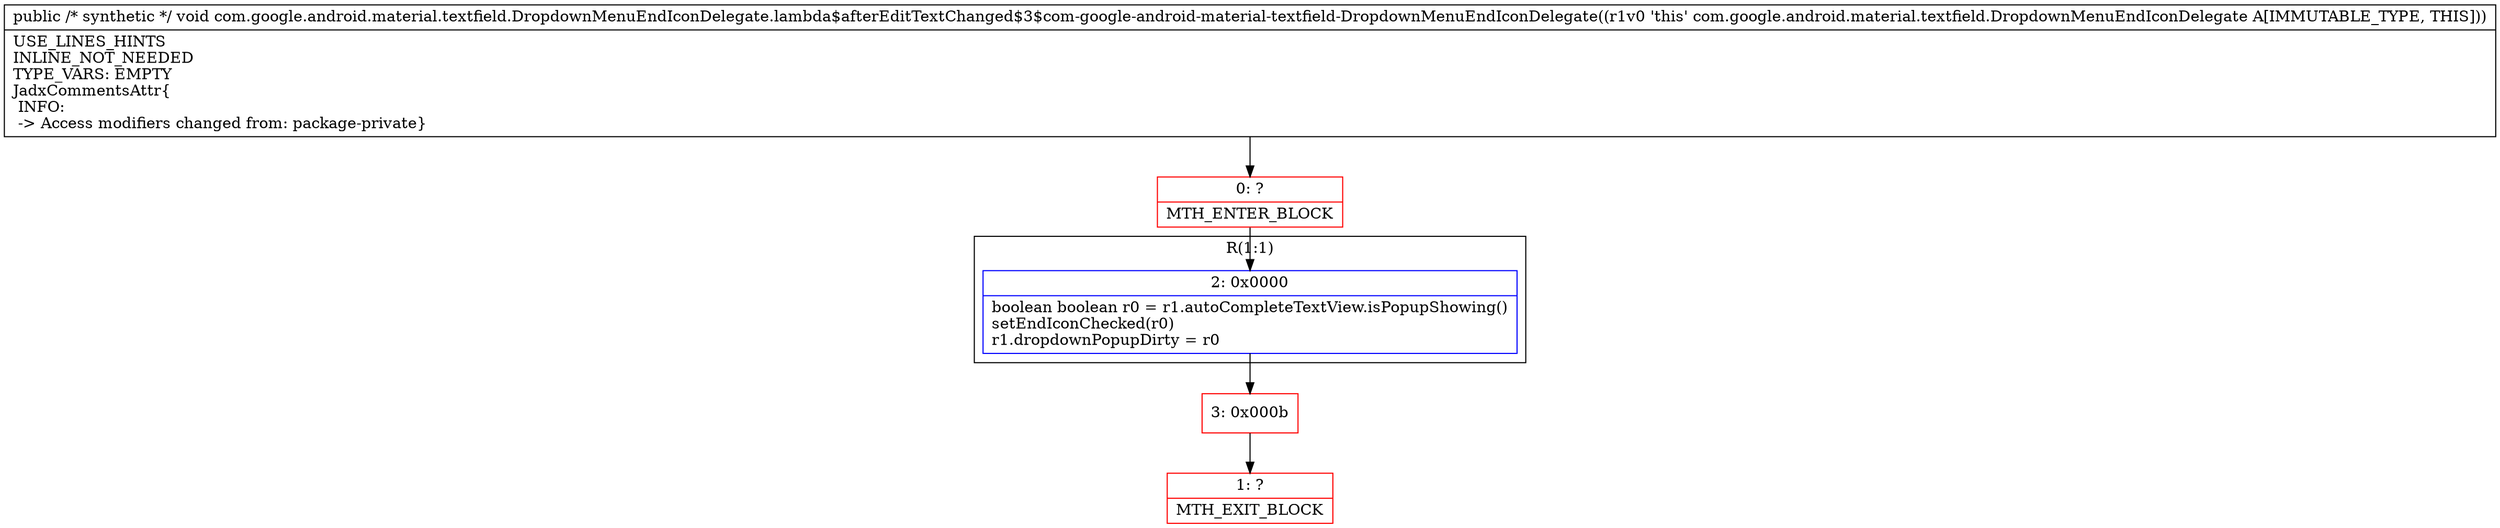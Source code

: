 digraph "CFG forcom.google.android.material.textfield.DropdownMenuEndIconDelegate.lambda$afterEditTextChanged$3$com\-google\-android\-material\-textfield\-DropdownMenuEndIconDelegate()V" {
subgraph cluster_Region_1483924969 {
label = "R(1:1)";
node [shape=record,color=blue];
Node_2 [shape=record,label="{2\:\ 0x0000|boolean boolean r0 = r1.autoCompleteTextView.isPopupShowing()\lsetEndIconChecked(r0)\lr1.dropdownPopupDirty = r0\l}"];
}
Node_0 [shape=record,color=red,label="{0\:\ ?|MTH_ENTER_BLOCK\l}"];
Node_3 [shape=record,color=red,label="{3\:\ 0x000b}"];
Node_1 [shape=record,color=red,label="{1\:\ ?|MTH_EXIT_BLOCK\l}"];
MethodNode[shape=record,label="{public \/* synthetic *\/ void com.google.android.material.textfield.DropdownMenuEndIconDelegate.lambda$afterEditTextChanged$3$com\-google\-android\-material\-textfield\-DropdownMenuEndIconDelegate((r1v0 'this' com.google.android.material.textfield.DropdownMenuEndIconDelegate A[IMMUTABLE_TYPE, THIS]))  | USE_LINES_HINTS\lINLINE_NOT_NEEDED\lTYPE_VARS: EMPTY\lJadxCommentsAttr\{\l INFO: \l \-\> Access modifiers changed from: package\-private\}\l}"];
MethodNode -> Node_0;Node_2 -> Node_3;
Node_0 -> Node_2;
Node_3 -> Node_1;
}


